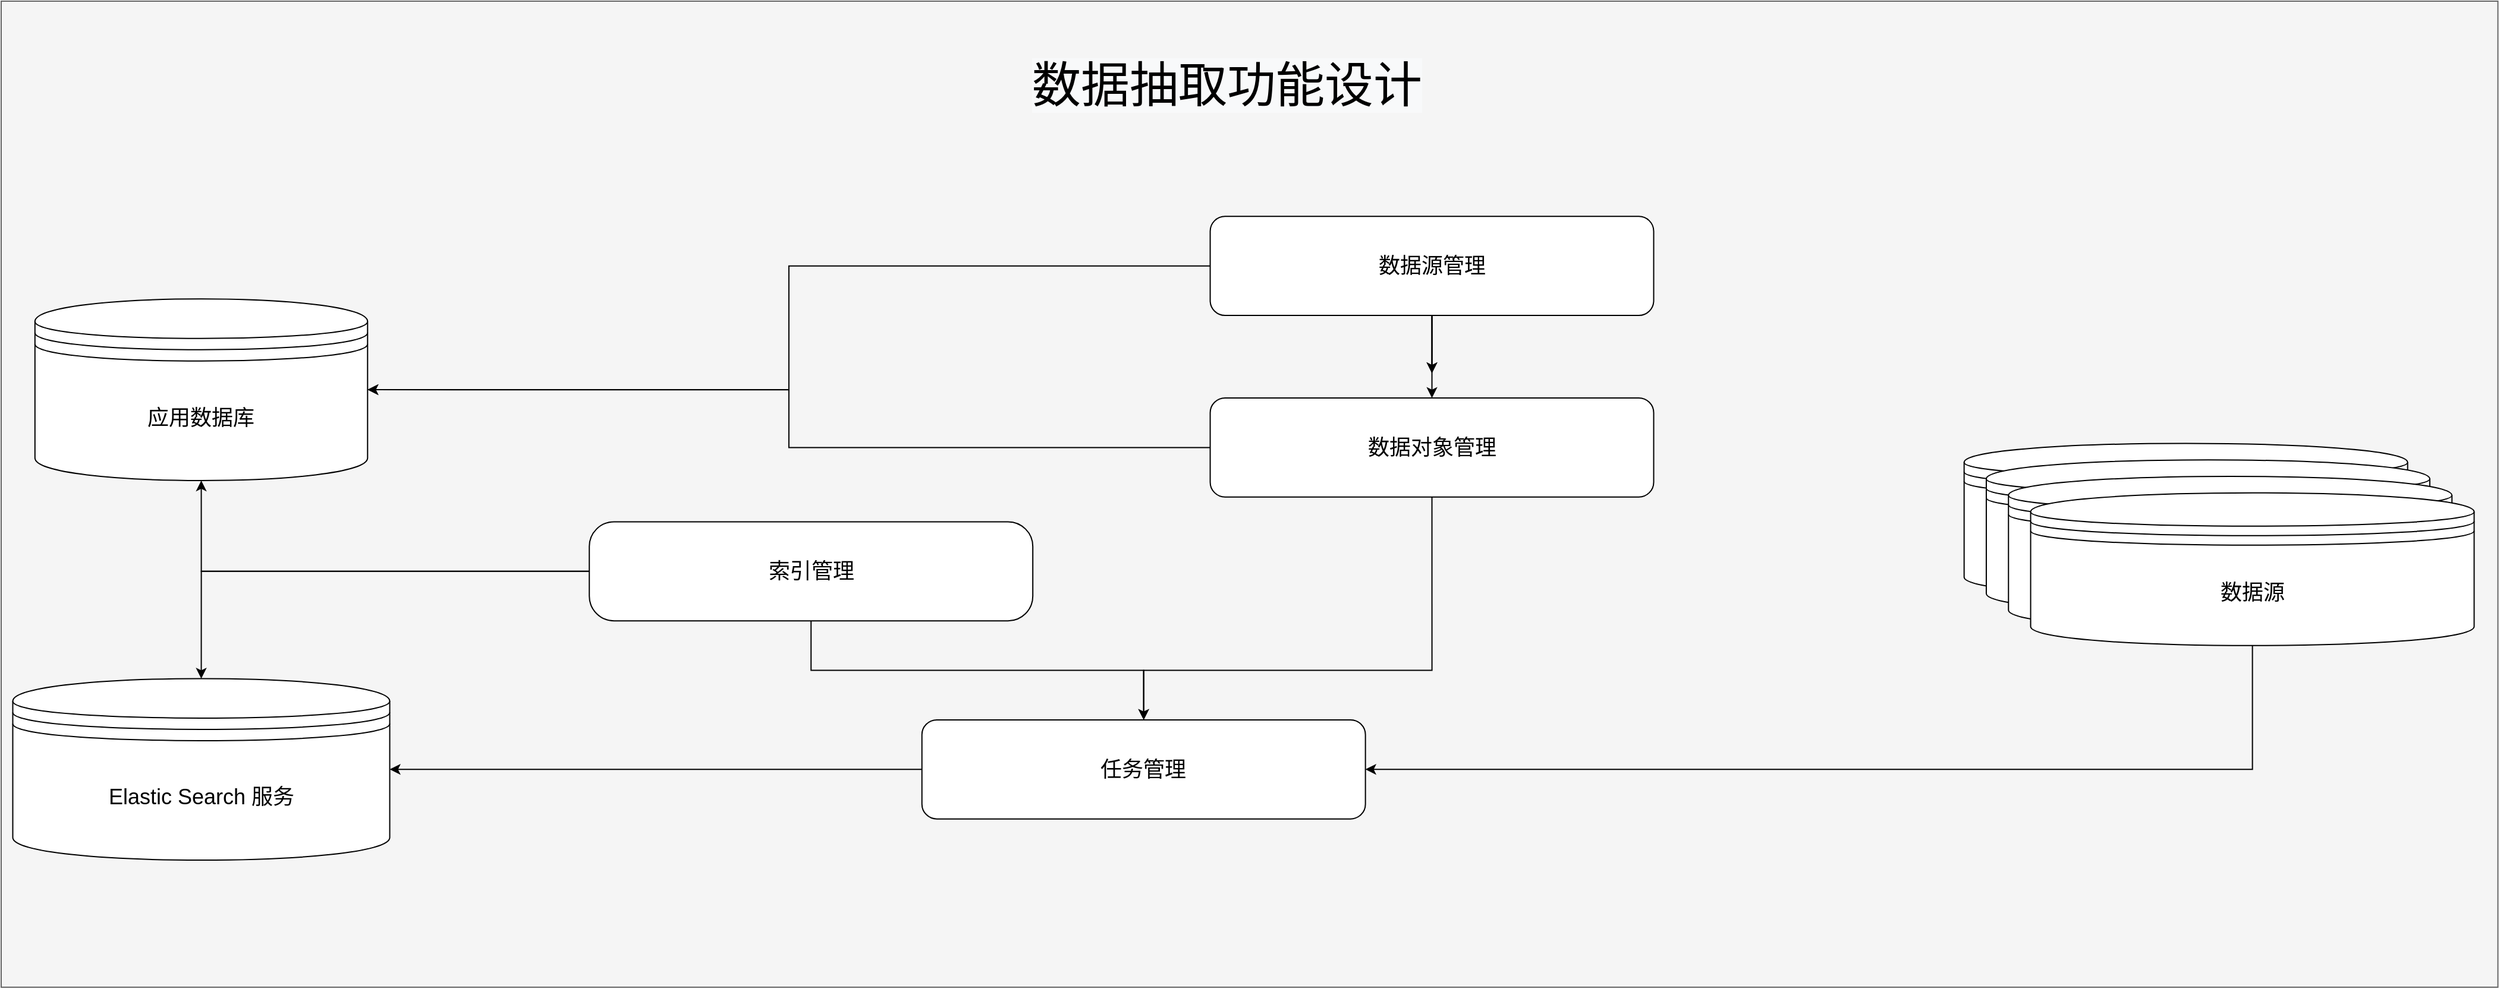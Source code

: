 <mxfile version="20.6.2" type="device"><diagram id="C5RBs43oDa-KdzZeNtuy" name="Page-1"><mxGraphModel dx="4740" dy="1638" grid="1" gridSize="10" guides="1" tooltips="1" connect="1" arrows="1" fold="1" page="1" pageScale="1" pageWidth="827" pageHeight="1169" math="0" shadow="0"><root><mxCell id="WIyWlLk6GJQsqaUBKTNV-0"/><mxCell id="WIyWlLk6GJQsqaUBKTNV-1" parent="WIyWlLk6GJQsqaUBKTNV-0"/><mxCell id="tJjIA1hNdv9PaOqvVK56-0" value="" style="group" vertex="1" connectable="0" parent="WIyWlLk6GJQsqaUBKTNV-1"><mxGeometry x="100" y="1310" width="2099.75" height="830" as="geometry"/></mxCell><mxCell id="tJjIA1hNdv9PaOqvVK56-1" value="" style="rounded=0;whiteSpace=wrap;html=1;fontSize=18;fillColor=#f5f5f5;strokeColor=#666666;fontColor=#333333;" vertex="1" parent="tJjIA1hNdv9PaOqvVK56-0"><mxGeometry width="2099.75" height="830" as="geometry"/></mxCell><mxCell id="tJjIA1hNdv9PaOqvVK56-2" value="" style="group" vertex="1" connectable="0" parent="tJjIA1hNdv9PaOqvVK56-0"><mxGeometry x="9.75" y="70" width="2070" height="660" as="geometry"/></mxCell><mxCell id="tJjIA1hNdv9PaOqvVK56-3" value="&lt;font style=&quot;font-size: 18px;&quot;&gt;应用数据库&lt;/font&gt;" style="shape=datastore;whiteSpace=wrap;html=1;" vertex="1" parent="tJjIA1hNdv9PaOqvVK56-2"><mxGeometry x="18.649" y="180.632" width="279.73" height="152.842" as="geometry"/></mxCell><mxCell id="tJjIA1hNdv9PaOqvVK56-4" value="&lt;font style=&quot;font-size: 18px;&quot;&gt;Elastic Search 服务&lt;/font&gt;" style="shape=datastore;whiteSpace=wrap;html=1;" vertex="1" parent="tJjIA1hNdv9PaOqvVK56-2"><mxGeometry y="500.211" width="317.027" height="152.842" as="geometry"/></mxCell><mxCell id="tJjIA1hNdv9PaOqvVK56-5" value="" style="group" vertex="1" connectable="0" parent="tJjIA1hNdv9PaOqvVK56-2"><mxGeometry x="447.568" y="180.632" width="932.432" height="479.368" as="geometry"/></mxCell><mxCell id="tJjIA1hNdv9PaOqvVK56-6" style="edgeStyle=orthogonalEdgeStyle;rounded=0;orthogonalLoop=1;jettySize=auto;html=1;fontSize=18;" edge="1" parent="tJjIA1hNdv9PaOqvVK56-5" source="tJjIA1hNdv9PaOqvVK56-7" target="tJjIA1hNdv9PaOqvVK56-8"><mxGeometry relative="1" as="geometry"/></mxCell><mxCell id="tJjIA1hNdv9PaOqvVK56-7" value="索引管理" style="rounded=1;whiteSpace=wrap;html=1;fontSize=18;arcSize=25;movable=1;resizable=1;rotatable=1;deletable=1;editable=1;connectable=1;" vertex="1" parent="tJjIA1hNdv9PaOqvVK56-5"><mxGeometry x="37.297" y="187.579" width="372.973" height="83.368" as="geometry"/></mxCell><mxCell id="tJjIA1hNdv9PaOqvVK56-8" value="任务管理" style="rounded=1;whiteSpace=wrap;html=1;fontSize=18;movable=1;resizable=1;rotatable=1;deletable=1;editable=1;connectable=1;" vertex="1" parent="tJjIA1hNdv9PaOqvVK56-5"><mxGeometry x="317.027" y="354.316" width="372.973" height="83.368" as="geometry"/></mxCell><mxCell id="tJjIA1hNdv9PaOqvVK56-9" style="edgeStyle=orthogonalEdgeStyle;rounded=0;orthogonalLoop=1;jettySize=auto;html=1;exitX=0.5;exitY=1;exitDx=0;exitDy=0;fontSize=18;movable=1;resizable=1;rotatable=1;deletable=1;editable=1;connectable=1;" edge="1" parent="tJjIA1hNdv9PaOqvVK56-5" source="tJjIA1hNdv9PaOqvVK56-23"><mxGeometry relative="1" as="geometry"><mxPoint x="745.946" y="62.526" as="targetPoint"/></mxGeometry></mxCell><mxCell id="tJjIA1hNdv9PaOqvVK56-10" style="edgeStyle=orthogonalEdgeStyle;rounded=0;orthogonalLoop=1;jettySize=auto;html=1;exitX=0.5;exitY=1;exitDx=0;exitDy=0;fontSize=18;movable=1;resizable=1;rotatable=1;deletable=1;editable=1;connectable=1;" edge="1" parent="tJjIA1hNdv9PaOqvVK56-5" source="tJjIA1hNdv9PaOqvVK56-23"><mxGeometry relative="1" as="geometry"><mxPoint x="745.946" y="62.526" as="targetPoint"/></mxGeometry></mxCell><mxCell id="tJjIA1hNdv9PaOqvVK56-11" style="edgeStyle=orthogonalEdgeStyle;rounded=0;orthogonalLoop=1;jettySize=auto;html=1;exitX=0.5;exitY=1;exitDx=0;exitDy=0;fontSize=18;movable=1;resizable=1;rotatable=1;deletable=1;editable=1;connectable=1;" edge="1" parent="tJjIA1hNdv9PaOqvVK56-5" source="tJjIA1hNdv9PaOqvVK56-12" target="tJjIA1hNdv9PaOqvVK56-8"><mxGeometry relative="1" as="geometry"><Array as="points"><mxPoint x="745.946" y="312.632"/><mxPoint x="503.514" y="312.632"/></Array></mxGeometry></mxCell><mxCell id="tJjIA1hNdv9PaOqvVK56-12" value="数据对象管理" style="rounded=1;whiteSpace=wrap;html=1;fontSize=18;movable=1;resizable=1;rotatable=1;deletable=1;editable=1;connectable=1;" vertex="1" parent="tJjIA1hNdv9PaOqvVK56-5"><mxGeometry x="559.459" y="83.368" width="372.973" height="83.368" as="geometry"/></mxCell><mxCell id="tJjIA1hNdv9PaOqvVK56-13" value="" style="group" vertex="1" connectable="0" parent="tJjIA1hNdv9PaOqvVK56-2"><mxGeometry x="1641.081" y="302.211" width="428.919" height="170.211" as="geometry"/></mxCell><mxCell id="tJjIA1hNdv9PaOqvVK56-14" value="数据源" style="shape=datastore;whiteSpace=wrap;html=1;fontSize=18;" vertex="1" parent="tJjIA1hNdv9PaOqvVK56-13"><mxGeometry width="372.973" height="128.526" as="geometry"/></mxCell><mxCell id="tJjIA1hNdv9PaOqvVK56-15" value="数据源" style="shape=datastore;whiteSpace=wrap;html=1;fontSize=18;" vertex="1" parent="tJjIA1hNdv9PaOqvVK56-13"><mxGeometry x="18.649" y="13.895" width="372.973" height="128.526" as="geometry"/></mxCell><mxCell id="tJjIA1hNdv9PaOqvVK56-16" value="数据源" style="shape=datastore;whiteSpace=wrap;html=1;fontSize=18;" vertex="1" parent="tJjIA1hNdv9PaOqvVK56-13"><mxGeometry x="37.297" y="27.789" width="372.973" height="128.526" as="geometry"/></mxCell><mxCell id="tJjIA1hNdv9PaOqvVK56-17" value="数据源" style="shape=datastore;whiteSpace=wrap;html=1;fontSize=18;" vertex="1" parent="tJjIA1hNdv9PaOqvVK56-13"><mxGeometry x="55.946" y="41.684" width="372.973" height="128.526" as="geometry"/></mxCell><mxCell id="tJjIA1hNdv9PaOqvVK56-18" style="edgeStyle=orthogonalEdgeStyle;rounded=0;orthogonalLoop=1;jettySize=auto;html=1;entryX=1;entryY=0.5;entryDx=0;entryDy=0;fontSize=18;" edge="1" parent="tJjIA1hNdv9PaOqvVK56-2" source="tJjIA1hNdv9PaOqvVK56-17" target="tJjIA1hNdv9PaOqvVK56-8"><mxGeometry relative="1" as="geometry"><Array as="points"><mxPoint x="1883.514" y="576.632"/></Array></mxGeometry></mxCell><mxCell id="tJjIA1hNdv9PaOqvVK56-19" style="edgeStyle=orthogonalEdgeStyle;rounded=0;orthogonalLoop=1;jettySize=auto;html=1;entryX=1;entryY=0.5;entryDx=0;entryDy=0;fontSize=18;" edge="1" parent="tJjIA1hNdv9PaOqvVK56-2" source="tJjIA1hNdv9PaOqvVK56-8" target="tJjIA1hNdv9PaOqvVK56-4"><mxGeometry relative="1" as="geometry"/></mxCell><mxCell id="tJjIA1hNdv9PaOqvVK56-20" style="edgeStyle=orthogonalEdgeStyle;rounded=0;orthogonalLoop=1;jettySize=auto;html=1;entryX=0.5;entryY=0;entryDx=0;entryDy=0;fontSize=18;" edge="1" parent="tJjIA1hNdv9PaOqvVK56-2" source="tJjIA1hNdv9PaOqvVK56-7" target="tJjIA1hNdv9PaOqvVK56-4"><mxGeometry relative="1" as="geometry"/></mxCell><mxCell id="tJjIA1hNdv9PaOqvVK56-21" style="edgeStyle=orthogonalEdgeStyle;rounded=0;orthogonalLoop=1;jettySize=auto;html=1;entryX=0.5;entryY=1;entryDx=0;entryDy=0;fontSize=18;" edge="1" parent="tJjIA1hNdv9PaOqvVK56-2" source="tJjIA1hNdv9PaOqvVK56-7" target="tJjIA1hNdv9PaOqvVK56-3"><mxGeometry relative="1" as="geometry"/></mxCell><mxCell id="tJjIA1hNdv9PaOqvVK56-22" style="edgeStyle=orthogonalEdgeStyle;rounded=0;orthogonalLoop=1;jettySize=auto;html=1;entryX=1;entryY=0.5;entryDx=0;entryDy=0;fontSize=18;" edge="1" parent="tJjIA1hNdv9PaOqvVK56-2" source="tJjIA1hNdv9PaOqvVK56-23" target="tJjIA1hNdv9PaOqvVK56-3"><mxGeometry relative="1" as="geometry"/></mxCell><mxCell id="tJjIA1hNdv9PaOqvVK56-23" value="数据源管理" style="rounded=1;whiteSpace=wrap;html=1;fontSize=18;movable=1;resizable=1;rotatable=1;deletable=1;editable=1;connectable=1;" vertex="1" parent="tJjIA1hNdv9PaOqvVK56-2"><mxGeometry x="1007.027" y="111.158" width="372.973" height="83.368" as="geometry"/></mxCell><mxCell id="tJjIA1hNdv9PaOqvVK56-24" value="" style="edgeStyle=orthogonalEdgeStyle;rounded=0;orthogonalLoop=1;jettySize=auto;html=1;fontSize=18;movable=1;resizable=1;rotatable=1;deletable=1;editable=1;connectable=1;" edge="1" parent="tJjIA1hNdv9PaOqvVK56-2" source="tJjIA1hNdv9PaOqvVK56-23" target="tJjIA1hNdv9PaOqvVK56-12"><mxGeometry relative="1" as="geometry"/></mxCell><mxCell id="tJjIA1hNdv9PaOqvVK56-25" style="edgeStyle=orthogonalEdgeStyle;rounded=0;orthogonalLoop=1;jettySize=auto;html=1;fontSize=18;" edge="1" parent="tJjIA1hNdv9PaOqvVK56-2" source="tJjIA1hNdv9PaOqvVK56-12" target="tJjIA1hNdv9PaOqvVK56-3"><mxGeometry relative="1" as="geometry"/></mxCell><mxCell id="tJjIA1hNdv9PaOqvVK56-26" value="&lt;span style=&quot;color: rgb(0, 0, 0); font-family: Helvetica; font-size: 41px; font-style: normal; font-variant-ligatures: normal; font-variant-caps: normal; font-weight: 400; letter-spacing: normal; orphans: 2; text-align: center; text-indent: 0px; text-transform: none; widows: 2; word-spacing: 0px; -webkit-text-stroke-width: 0px; background-color: rgb(248, 249, 250); text-decoration-thickness: initial; text-decoration-style: initial; text-decoration-color: initial; float: none; display: inline !important;&quot;&gt;数据抽取功能设计&lt;/span&gt;" style="text;whiteSpace=wrap;html=1;fontSize=18;" vertex="1" parent="tJjIA1hNdv9PaOqvVK56-2"><mxGeometry x="855" y="-30" width="360" height="70" as="geometry"/></mxCell></root></mxGraphModel></diagram></mxfile>